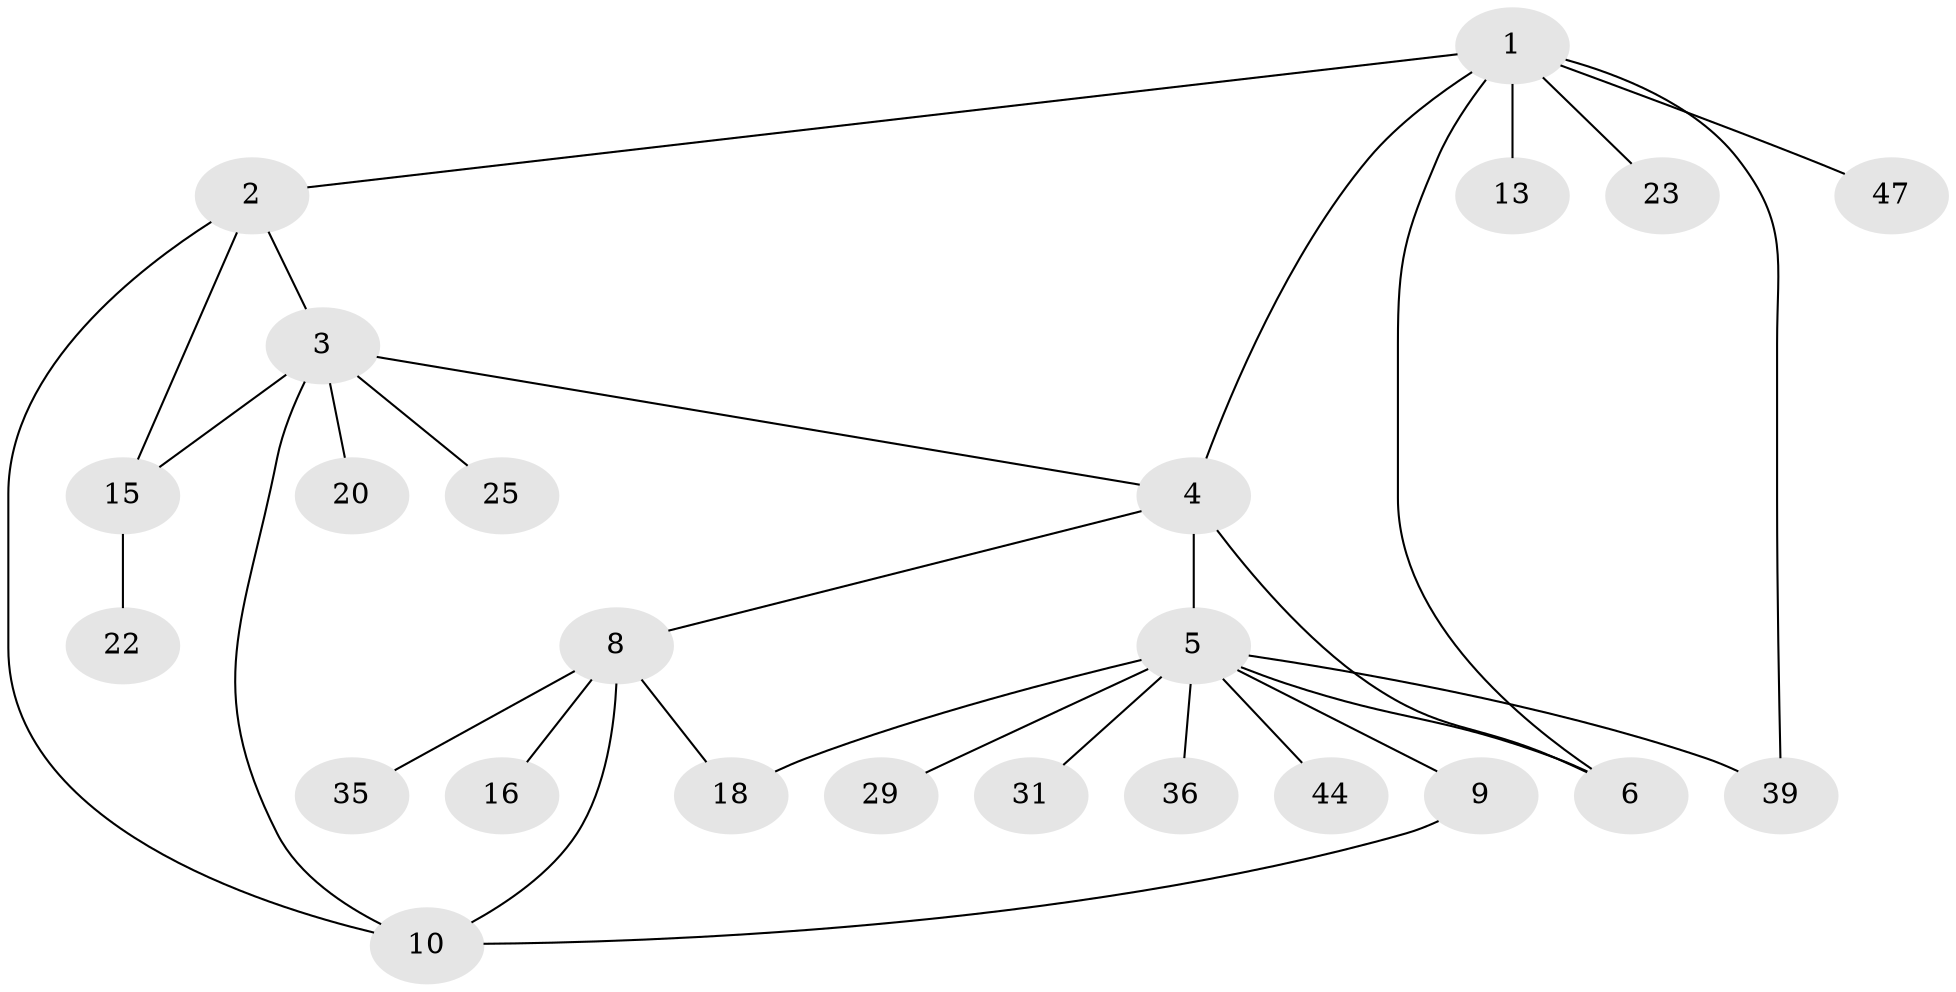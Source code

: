 // original degree distribution, {7: 0.041666666666666664, 4: 0.0625, 6: 0.041666666666666664, 5: 0.0625, 8: 0.020833333333333332, 3: 0.08333333333333333, 2: 0.125, 1: 0.5625}
// Generated by graph-tools (version 1.1) at 2025/16/03/09/25 04:16:06]
// undirected, 24 vertices, 32 edges
graph export_dot {
graph [start="1"]
  node [color=gray90,style=filled];
  1;
  2;
  3;
  4 [super="+32+7+17"];
  5 [super="+26+48+19+12+30"];
  6;
  8;
  9 [super="+11+14+34+27"];
  10;
  13 [super="+33"];
  15;
  16;
  18 [super="+38"];
  20;
  22;
  23;
  25;
  29;
  31;
  35;
  36;
  39;
  44;
  47;
  1 -- 2;
  1 -- 6;
  1 -- 13;
  1 -- 23;
  1 -- 39;
  1 -- 47;
  1 -- 4;
  2 -- 3;
  2 -- 10;
  2 -- 15;
  3 -- 4;
  3 -- 10;
  3 -- 15;
  3 -- 20;
  3 -- 25;
  4 -- 6;
  4 -- 8;
  4 -- 5;
  5 -- 6;
  5 -- 9;
  5 -- 18;
  5 -- 36;
  5 -- 39;
  5 -- 44;
  5 -- 29;
  5 -- 31;
  8 -- 10;
  8 -- 16;
  8 -- 18;
  8 -- 35;
  9 -- 10;
  15 -- 22;
}
